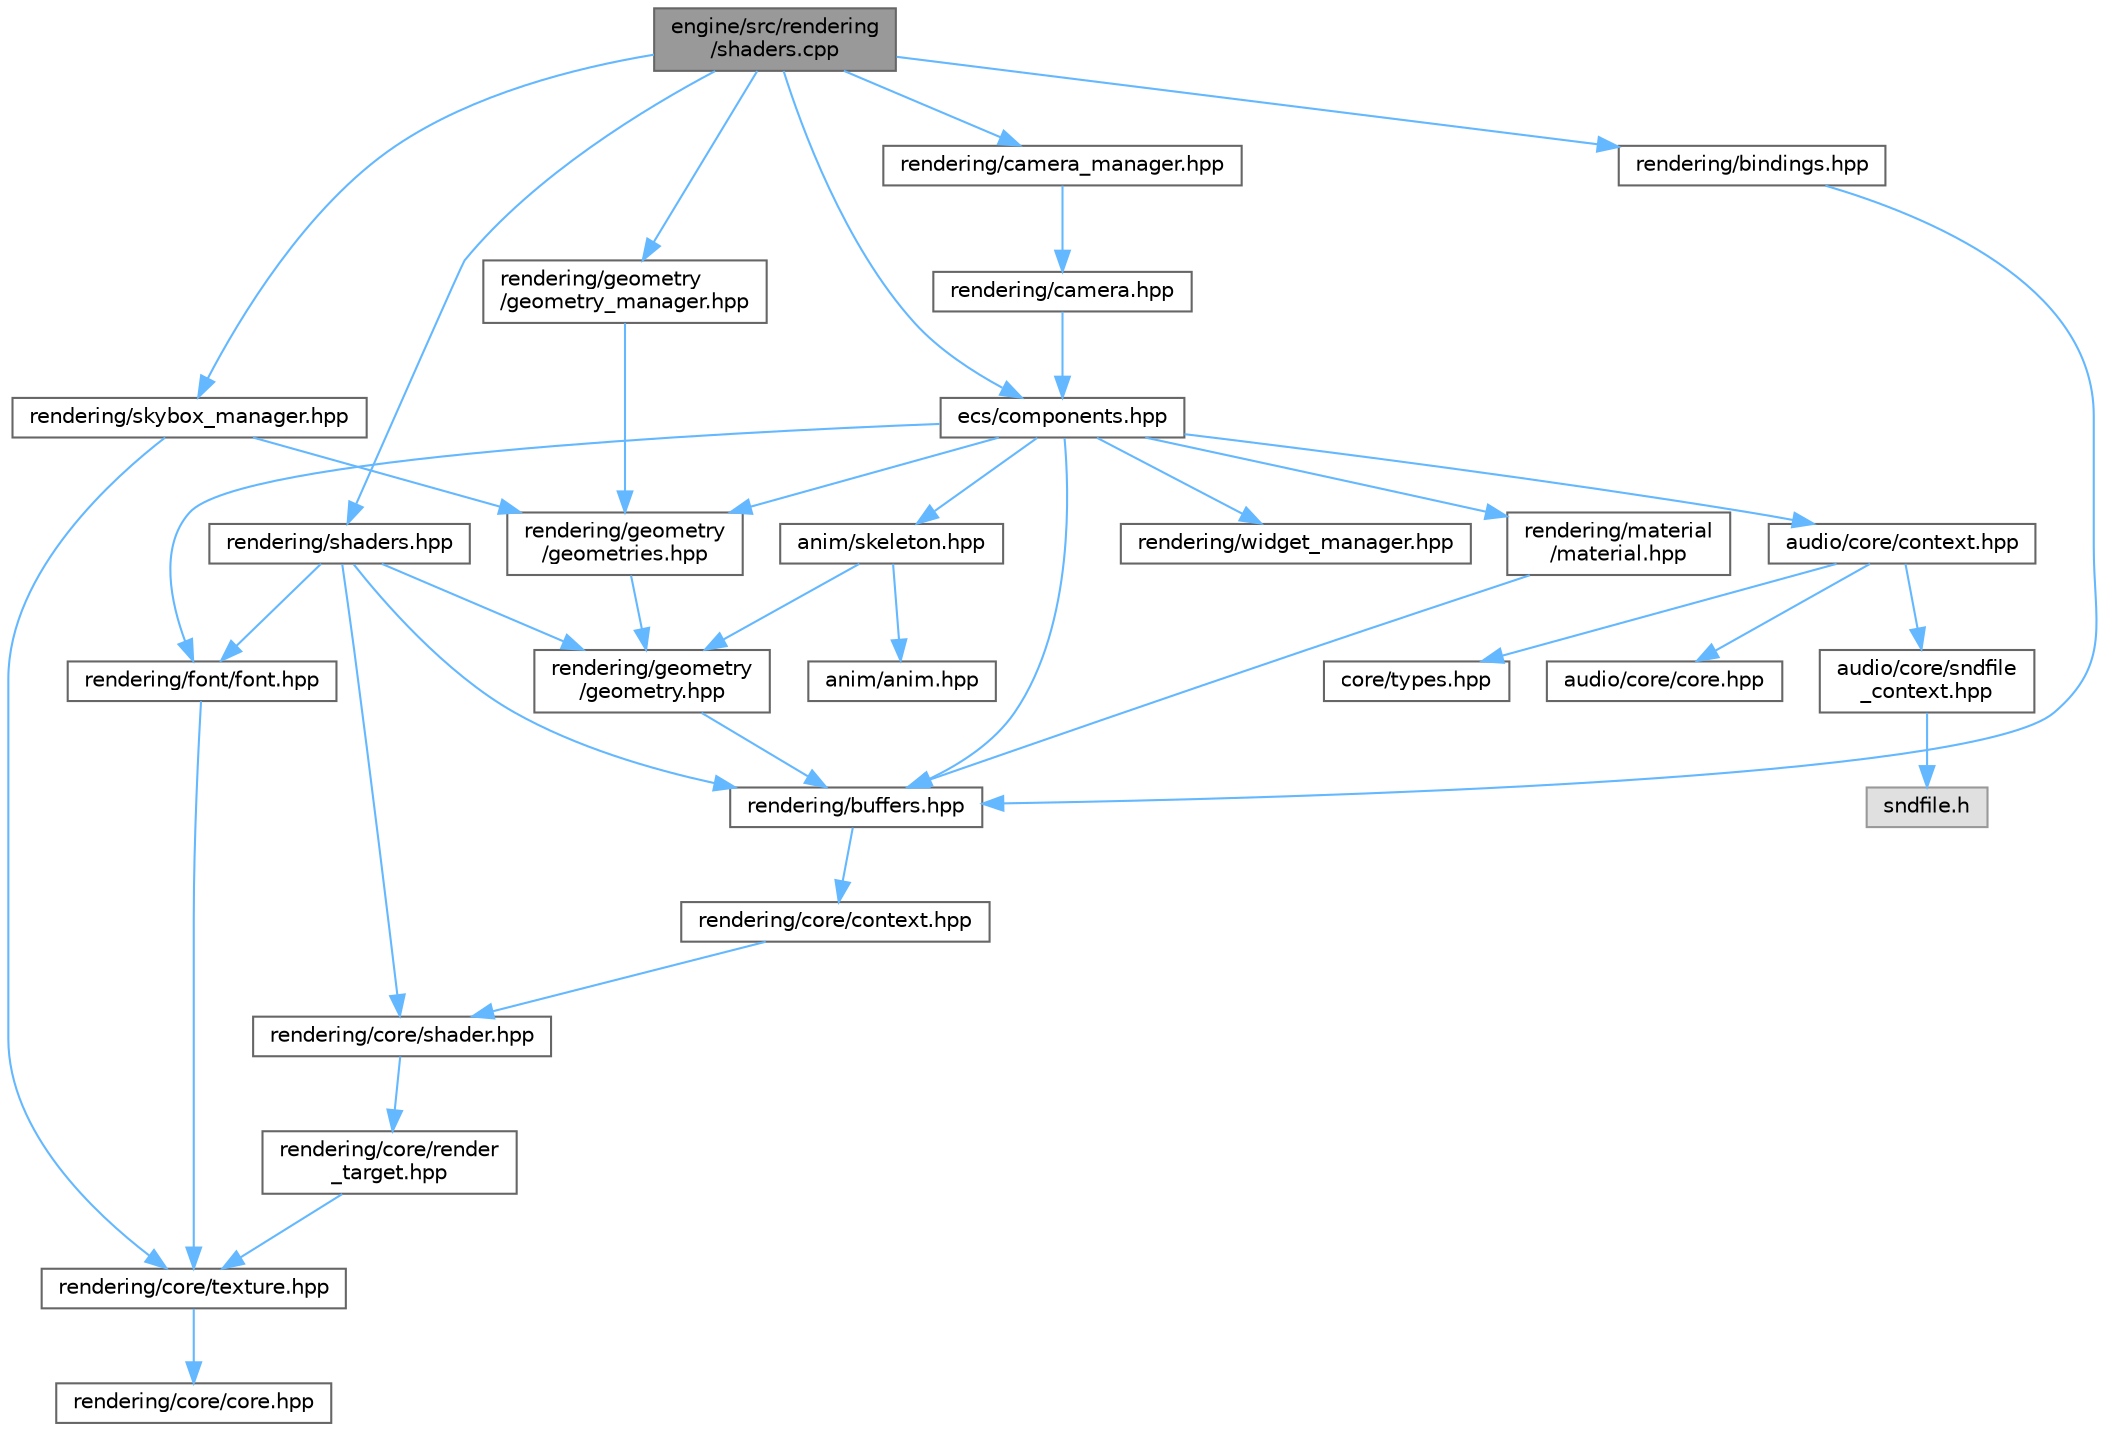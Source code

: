 digraph "engine/src/rendering/shaders.cpp"
{
 // LATEX_PDF_SIZE
  bgcolor="transparent";
  edge [fontname=Helvetica,fontsize=10,labelfontname=Helvetica,labelfontsize=10];
  node [fontname=Helvetica,fontsize=10,shape=box,height=0.2,width=0.4];
  Node1 [id="Node000001",label="engine/src/rendering\l/shaders.cpp",height=0.2,width=0.4,color="gray40", fillcolor="grey60", style="filled", fontcolor="black",tooltip=" "];
  Node1 -> Node2 [id="edge115_Node000001_Node000002",color="steelblue1",style="solid",tooltip=" "];
  Node2 [id="Node000002",label="rendering/shaders.hpp",height=0.2,width=0.4,color="grey40", fillcolor="white", style="filled",URL="$shaders_8hpp.html",tooltip=" "];
  Node2 -> Node3 [id="edge116_Node000002_Node000003",color="steelblue1",style="solid",tooltip=" "];
  Node3 [id="Node000003",label="rendering/core/shader.hpp",height=0.2,width=0.4,color="grey40", fillcolor="white", style="filled",URL="$shader_8hpp.html",tooltip=" "];
  Node3 -> Node4 [id="edge117_Node000003_Node000004",color="steelblue1",style="solid",tooltip=" "];
  Node4 [id="Node000004",label="rendering/core/render\l_target.hpp",height=0.2,width=0.4,color="grey40", fillcolor="white", style="filled",URL="$render__target_8hpp.html",tooltip=" "];
  Node4 -> Node5 [id="edge118_Node000004_Node000005",color="steelblue1",style="solid",tooltip=" "];
  Node5 [id="Node000005",label="rendering/core/texture.hpp",height=0.2,width=0.4,color="grey40", fillcolor="white", style="filled",URL="$texture_8hpp.html",tooltip=" "];
  Node5 -> Node6 [id="edge119_Node000005_Node000006",color="steelblue1",style="solid",tooltip=" "];
  Node6 [id="Node000006",label="rendering/core/core.hpp",height=0.2,width=0.4,color="grey40", fillcolor="white", style="filled",URL="$rendering_2core_2core_8hpp.html",tooltip=" "];
  Node2 -> Node7 [id="edge120_Node000002_Node000007",color="steelblue1",style="solid",tooltip=" "];
  Node7 [id="Node000007",label="rendering/buffers.hpp",height=0.2,width=0.4,color="grey40", fillcolor="white", style="filled",URL="$buffers_8hpp.html",tooltip=" "];
  Node7 -> Node8 [id="edge121_Node000007_Node000008",color="steelblue1",style="solid",tooltip=" "];
  Node8 [id="Node000008",label="rendering/core/context.hpp",height=0.2,width=0.4,color="grey40", fillcolor="white", style="filled",URL="$rendering_2core_2context_8hpp.html",tooltip=" "];
  Node8 -> Node3 [id="edge122_Node000008_Node000003",color="steelblue1",style="solid",tooltip=" "];
  Node2 -> Node9 [id="edge123_Node000002_Node000009",color="steelblue1",style="solid",tooltip=" "];
  Node9 [id="Node000009",label="rendering/geometry\l/geometry.hpp",height=0.2,width=0.4,color="grey40", fillcolor="white", style="filled",URL="$geometry_8hpp.html",tooltip=" "];
  Node9 -> Node7 [id="edge124_Node000009_Node000007",color="steelblue1",style="solid",tooltip=" "];
  Node2 -> Node10 [id="edge125_Node000002_Node000010",color="steelblue1",style="solid",tooltip=" "];
  Node10 [id="Node000010",label="rendering/font/font.hpp",height=0.2,width=0.4,color="grey40", fillcolor="white", style="filled",URL="$font_8hpp.html",tooltip=" "];
  Node10 -> Node5 [id="edge126_Node000010_Node000005",color="steelblue1",style="solid",tooltip=" "];
  Node1 -> Node11 [id="edge127_Node000001_Node000011",color="steelblue1",style="solid",tooltip=" "];
  Node11 [id="Node000011",label="rendering/bindings.hpp",height=0.2,width=0.4,color="grey40", fillcolor="white", style="filled",URL="$bindings_8hpp.html",tooltip=" "];
  Node11 -> Node7 [id="edge128_Node000011_Node000007",color="steelblue1",style="solid",tooltip=" "];
  Node1 -> Node12 [id="edge129_Node000001_Node000012",color="steelblue1",style="solid",tooltip=" "];
  Node12 [id="Node000012",label="rendering/skybox_manager.hpp",height=0.2,width=0.4,color="grey40", fillcolor="white", style="filled",URL="$skybox__manager_8hpp.html",tooltip=" "];
  Node12 -> Node5 [id="edge130_Node000012_Node000005",color="steelblue1",style="solid",tooltip=" "];
  Node12 -> Node13 [id="edge131_Node000012_Node000013",color="steelblue1",style="solid",tooltip=" "];
  Node13 [id="Node000013",label="rendering/geometry\l/geometries.hpp",height=0.2,width=0.4,color="grey40", fillcolor="white", style="filled",URL="$geometries_8hpp.html",tooltip=" "];
  Node13 -> Node9 [id="edge132_Node000013_Node000009",color="steelblue1",style="solid",tooltip=" "];
  Node1 -> Node14 [id="edge133_Node000001_Node000014",color="steelblue1",style="solid",tooltip=" "];
  Node14 [id="Node000014",label="rendering/camera_manager.hpp",height=0.2,width=0.4,color="grey40", fillcolor="white", style="filled",URL="$camera__manager_8hpp.html",tooltip=" "];
  Node14 -> Node15 [id="edge134_Node000014_Node000015",color="steelblue1",style="solid",tooltip=" "];
  Node15 [id="Node000015",label="rendering/camera.hpp",height=0.2,width=0.4,color="grey40", fillcolor="white", style="filled",URL="$camera_8hpp.html",tooltip=" "];
  Node15 -> Node16 [id="edge135_Node000015_Node000016",color="steelblue1",style="solid",tooltip=" "];
  Node16 [id="Node000016",label="ecs/components.hpp",height=0.2,width=0.4,color="grey40", fillcolor="white", style="filled",URL="$components_8hpp.html",tooltip=" "];
  Node16 -> Node13 [id="edge136_Node000016_Node000013",color="steelblue1",style="solid",tooltip=" "];
  Node16 -> Node17 [id="edge137_Node000016_Node000017",color="steelblue1",style="solid",tooltip=" "];
  Node17 [id="Node000017",label="rendering/material\l/material.hpp",height=0.2,width=0.4,color="grey40", fillcolor="white", style="filled",URL="$material_8hpp.html",tooltip=" "];
  Node17 -> Node7 [id="edge138_Node000017_Node000007",color="steelblue1",style="solid",tooltip=" "];
  Node16 -> Node7 [id="edge139_Node000016_Node000007",color="steelblue1",style="solid",tooltip=" "];
  Node16 -> Node10 [id="edge140_Node000016_Node000010",color="steelblue1",style="solid",tooltip=" "];
  Node16 -> Node18 [id="edge141_Node000016_Node000018",color="steelblue1",style="solid",tooltip=" "];
  Node18 [id="Node000018",label="rendering/widget_manager.hpp",height=0.2,width=0.4,color="grey40", fillcolor="white", style="filled",URL="$widget__manager_8hpp.html",tooltip=" "];
  Node16 -> Node19 [id="edge142_Node000016_Node000019",color="steelblue1",style="solid",tooltip=" "];
  Node19 [id="Node000019",label="anim/skeleton.hpp",height=0.2,width=0.4,color="grey40", fillcolor="white", style="filled",URL="$skeleton_8hpp.html",tooltip=" "];
  Node19 -> Node20 [id="edge143_Node000019_Node000020",color="steelblue1",style="solid",tooltip=" "];
  Node20 [id="Node000020",label="anim/anim.hpp",height=0.2,width=0.4,color="grey40", fillcolor="white", style="filled",URL="$anim_8hpp.html",tooltip=" "];
  Node19 -> Node9 [id="edge144_Node000019_Node000009",color="steelblue1",style="solid",tooltip=" "];
  Node16 -> Node21 [id="edge145_Node000016_Node000021",color="steelblue1",style="solid",tooltip=" "];
  Node21 [id="Node000021",label="audio/core/context.hpp",height=0.2,width=0.4,color="grey40", fillcolor="white", style="filled",URL="$audio_2core_2context_8hpp.html",tooltip=" "];
  Node21 -> Node22 [id="edge146_Node000021_Node000022",color="steelblue1",style="solid",tooltip=" "];
  Node22 [id="Node000022",label="audio/core/core.hpp",height=0.2,width=0.4,color="grey40", fillcolor="white", style="filled",URL="$audio_2core_2core_8hpp.html",tooltip=" "];
  Node21 -> Node23 [id="edge147_Node000021_Node000023",color="steelblue1",style="solid",tooltip=" "];
  Node23 [id="Node000023",label="audio/core/sndfile\l_context.hpp",height=0.2,width=0.4,color="grey40", fillcolor="white", style="filled",URL="$sndfile__context_8hpp.html",tooltip=" "];
  Node23 -> Node24 [id="edge148_Node000023_Node000024",color="steelblue1",style="solid",tooltip=" "];
  Node24 [id="Node000024",label="sndfile.h",height=0.2,width=0.4,color="grey60", fillcolor="#E0E0E0", style="filled",tooltip=" "];
  Node21 -> Node25 [id="edge149_Node000021_Node000025",color="steelblue1",style="solid",tooltip=" "];
  Node25 [id="Node000025",label="core/types.hpp",height=0.2,width=0.4,color="grey40", fillcolor="white", style="filled",URL="$types_8hpp.html",tooltip=" "];
  Node1 -> Node26 [id="edge150_Node000001_Node000026",color="steelblue1",style="solid",tooltip=" "];
  Node26 [id="Node000026",label="rendering/geometry\l/geometry_manager.hpp",height=0.2,width=0.4,color="grey40", fillcolor="white", style="filled",URL="$geometry__manager_8hpp.html",tooltip=" "];
  Node26 -> Node13 [id="edge151_Node000026_Node000013",color="steelblue1",style="solid",tooltip=" "];
  Node1 -> Node16 [id="edge152_Node000001_Node000016",color="steelblue1",style="solid",tooltip=" "];
}
